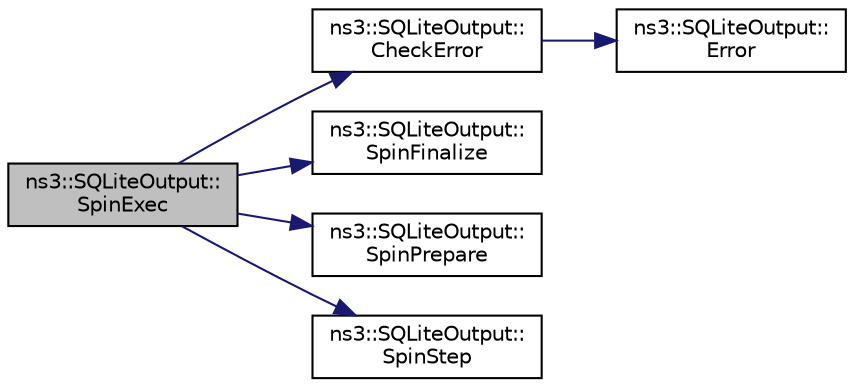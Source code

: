digraph "ns3::SQLiteOutput::SpinExec"
{
 // LATEX_PDF_SIZE
  edge [fontname="Helvetica",fontsize="10",labelfontname="Helvetica",labelfontsize="10"];
  node [fontname="Helvetica",fontsize="10",shape=record];
  rankdir="LR";
  Node1 [label="ns3::SQLiteOutput::\lSpinExec",height=0.2,width=0.4,color="black", fillcolor="grey75", style="filled", fontcolor="black",tooltip="Execute a command ignoring concurrency problems, retrying instead."];
  Node1 -> Node2 [color="midnightblue",fontsize="10",style="solid",fontname="Helvetica"];
  Node2 [label="ns3::SQLiteOutput::\lCheckError",height=0.2,width=0.4,color="black", fillcolor="white", style="filled",URL="$classns3_1_1_s_q_lite_output.html#a5a776a5d87624ddcb5cda385c3da13ac",tooltip="Check any error in the db."];
  Node2 -> Node3 [color="midnightblue",fontsize="10",style="solid",fontname="Helvetica"];
  Node3 [label="ns3::SQLiteOutput::\lError",height=0.2,width=0.4,color="black", fillcolor="white", style="filled",URL="$classns3_1_1_s_q_lite_output.html#ac7d6a623c44108732f8c07ebd9080832",tooltip="Fail, printing an error message from sqlite."];
  Node1 -> Node4 [color="midnightblue",fontsize="10",style="solid",fontname="Helvetica"];
  Node4 [label="ns3::SQLiteOutput::\lSpinFinalize",height=0.2,width=0.4,color="black", fillcolor="white", style="filled",URL="$classns3_1_1_s_q_lite_output.html#ab595f7933ad489abfb07d86f87b4c962",tooltip="Finalize a statement until the result is ok or an error."];
  Node1 -> Node5 [color="midnightblue",fontsize="10",style="solid",fontname="Helvetica"];
  Node5 [label="ns3::SQLiteOutput::\lSpinPrepare",height=0.2,width=0.4,color="black", fillcolor="white", style="filled",URL="$classns3_1_1_s_q_lite_output.html#acef0e89320976999a7b0401a704bf1eb",tooltip="Prepare a statement."];
  Node1 -> Node6 [color="midnightblue",fontsize="10",style="solid",fontname="Helvetica"];
  Node6 [label="ns3::SQLiteOutput::\lSpinStep",height=0.2,width=0.4,color="black", fillcolor="white", style="filled",URL="$classns3_1_1_s_q_lite_output.html#a81fd42b2fff7ab29df4895fef2e5261e",tooltip="Execute a step operation on a statement until the result is ok or an error."];
}
